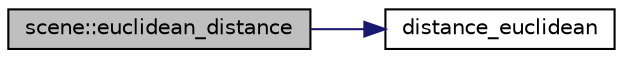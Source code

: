 digraph "scene::euclidean_distance"
{
  edge [fontname="Helvetica",fontsize="10",labelfontname="Helvetica",labelfontsize="10"];
  node [fontname="Helvetica",fontsize="10",shape=record];
  rankdir="LR";
  Node157 [label="scene::euclidean_distance",height=0.2,width=0.4,color="black", fillcolor="grey75", style="filled", fontcolor="black"];
  Node157 -> Node158 [color="midnightblue",fontsize="10",style="solid",fontname="Helvetica"];
  Node158 [label="distance_euclidean",height=0.2,width=0.4,color="black", fillcolor="white", style="filled",URL="$d5/d87/globals_8h.html#a8a49fc8bc66407f58e2e1d69af2b9156"];
}
